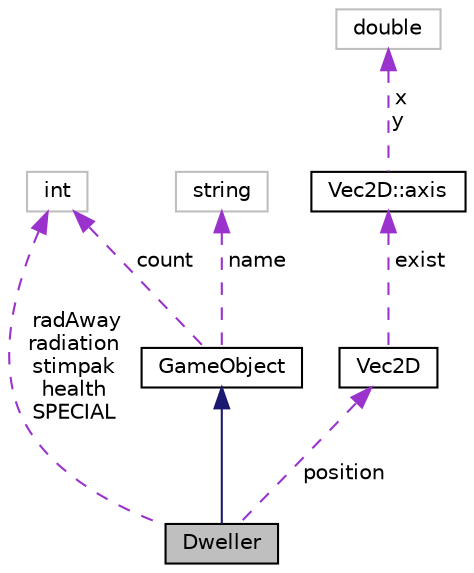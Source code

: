 digraph "Dweller"
{
  bgcolor="transparent";
  edge [fontname="Helvetica",fontsize="10",labelfontname="Helvetica",labelfontsize="10"];
  node [fontname="Helvetica",fontsize="10",shape=record];
  Node1 [label="Dweller",height=0.2,width=0.4,color="black", fillcolor="grey75", style="filled", fontcolor="black"];
  Node2 -> Node1 [dir="back",color="midnightblue",fontsize="10",style="solid",fontname="Helvetica"];
  Node2 [label="GameObject",height=0.2,width=0.4,color="black",URL="$classGameObject.html"];
  Node3 -> Node2 [dir="back",color="darkorchid3",fontsize="10",style="dashed",label=" count" ,fontname="Helvetica"];
  Node3 [label="int",height=0.2,width=0.4,color="grey75"];
  Node4 -> Node2 [dir="back",color="darkorchid3",fontsize="10",style="dashed",label=" name" ,fontname="Helvetica"];
  Node4 [label="string",height=0.2,width=0.4,color="grey75"];
  Node5 -> Node1 [dir="back",color="darkorchid3",fontsize="10",style="dashed",label=" position" ,fontname="Helvetica"];
  Node5 [label="Vec2D",height=0.2,width=0.4,color="black",URL="$classVec2D.html"];
  Node6 -> Node5 [dir="back",color="darkorchid3",fontsize="10",style="dashed",label=" exist" ,fontname="Helvetica"];
  Node6 [label="Vec2D::axis",height=0.2,width=0.4,color="black",URL="$structVec2D_1_1axis.html"];
  Node7 -> Node6 [dir="back",color="darkorchid3",fontsize="10",style="dashed",label=" x\ny" ,fontname="Helvetica"];
  Node7 [label="double",height=0.2,width=0.4,color="grey75"];
  Node3 -> Node1 [dir="back",color="darkorchid3",fontsize="10",style="dashed",label=" radAway\nradiation\nstimpak\nhealth\nSPECIAL" ,fontname="Helvetica"];
}
